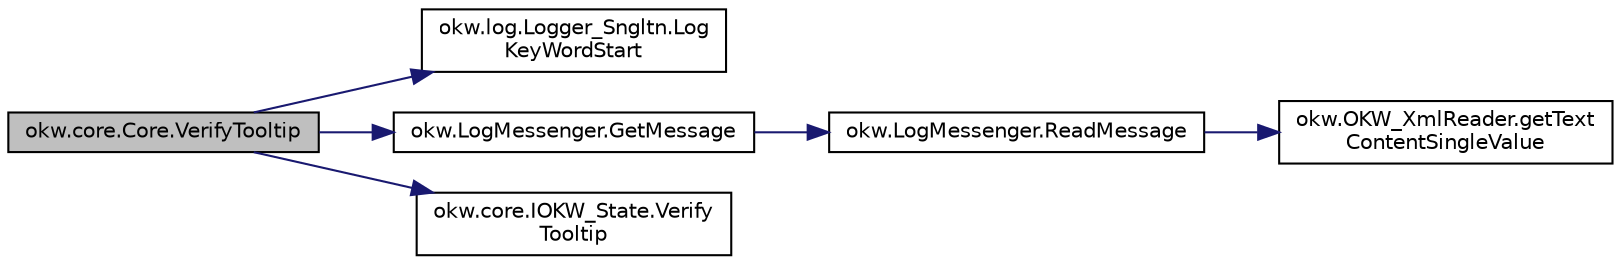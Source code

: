 digraph "okw.core.Core.VerifyTooltip"
{
 // INTERACTIVE_SVG=YES
 // LATEX_PDF_SIZE
  edge [fontname="Helvetica",fontsize="10",labelfontname="Helvetica",labelfontsize="10"];
  node [fontname="Helvetica",fontsize="10",shape=record];
  rankdir="LR";
  Node4470 [label="okw.core.Core.VerifyTooltip",height=0.2,width=0.4,color="black", fillcolor="grey75", style="filled", fontcolor="black",tooltip="Prüft den Tooltip-Text eines Objektes."];
  Node4470 -> Node4471 [color="midnightblue",fontsize="10",style="solid",fontname="Helvetica"];
  Node4471 [label="okw.log.Logger_Sngltn.Log\lKeyWordStart",height=0.2,width=0.4,color="black", fillcolor="white", style="filled",URL="$classokw_1_1log_1_1_logger___sngltn.html#a70ec25e200e00ecefc544e8fd371d2ef",tooltip="Ausgabe eines Schlüsselwortes."];
  Node4470 -> Node4472 [color="midnightblue",fontsize="10",style="solid",fontname="Helvetica"];
  Node4472 [label="okw.LogMessenger.GetMessage",height=0.2,width=0.4,color="black", fillcolor="white", style="filled",URL="$classokw_1_1_log_messenger.html#af225d1f037d47b3b085175c09d78bdd2",tooltip="Holt die Log-Meldung für MethodeNmae/Textkey ohne weitere Parameter."];
  Node4472 -> Node4473 [color="midnightblue",fontsize="10",style="solid",fontname="Helvetica"];
  Node4473 [label="okw.LogMessenger.ReadMessage",height=0.2,width=0.4,color="black", fillcolor="white", style="filled",URL="$classokw_1_1_log_messenger.html#a530cd6ab82ec82a04206a2e976ec06e3",tooltip="Interne Kernfunktion holt die Log-Meldung mit Platzhaltern aus der XML-Datei."];
  Node4473 -> Node4474 [color="midnightblue",fontsize="10",style="solid",fontname="Helvetica"];
  Node4474 [label="okw.OKW_XmlReader.getText\lContentSingleValue",height=0.2,width=0.4,color="black", fillcolor="white", style="filled",URL="$classokw_1_1_o_k_w___xml_reader.html#ab920b5335a2e1429c14cc5f8e79f39eb",tooltip="Lies den TextContent eines Tag."];
  Node4470 -> Node4475 [color="midnightblue",fontsize="10",style="solid",fontname="Helvetica"];
  Node4475 [label="okw.core.IOKW_State.Verify\lTooltip",height=0.2,width=0.4,color="black", fillcolor="white", style="filled",URL="$interfaceokw_1_1core_1_1_i_o_k_w___state.html#a1490b97398a9c1f4da2a45ea683135d6",tooltip="Prüft den Tooltip-Text eines Objektes."];
}
